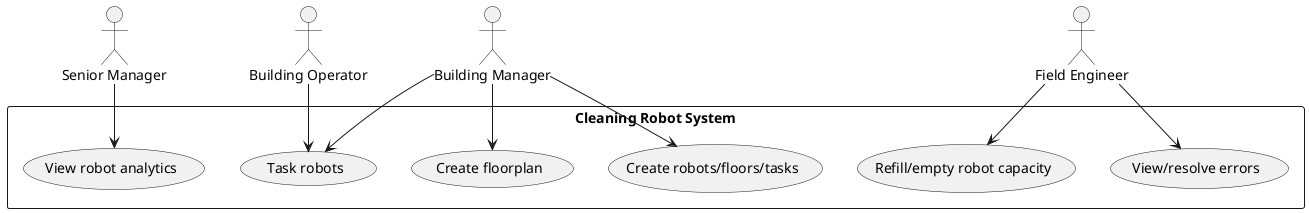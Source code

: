@startuml ABasicUseDiagram

actor "Building Operator" as BO
actor "Senior Manager" as SM
actor "Building Manager" as BM
actor "Field Engineer" as FE


rectangle "Cleaning Robot System" {
    usecase "Task robots" as U1
    usecase "View robot analytics" as U2
    usecase "Create robots/floors/tasks" as U3
    usecase "Create floorplan" as U4
    usecase "View/resolve errors" as U5
    usecase "Refill/empty robot capacity" as U6
}

BO --> U1
SM --> U2
BM --> U1
BM --> U3
BM --> U4 
FE --> U5 
FE --> U6

@enduml
